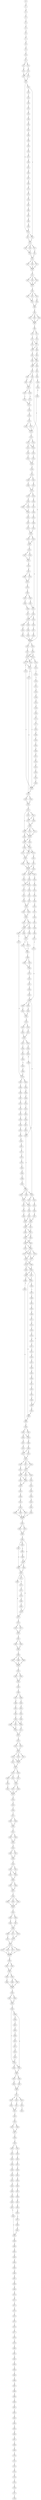 strict digraph  {
	S0 -> S1 [ label = G ];
	S1 -> S2 [ label = A ];
	S2 -> S3 [ label = T ];
	S3 -> S4 [ label = T ];
	S4 -> S5 [ label = C ];
	S5 -> S6 [ label = G ];
	S6 -> S7 [ label = A ];
	S7 -> S8 [ label = G ];
	S8 -> S9 [ label = A ];
	S9 -> S10 [ label = T ];
	S10 -> S11 [ label = A ];
	S11 -> S12 [ label = G ];
	S11 -> S13 [ label = A ];
	S12 -> S14 [ label = G ];
	S13 -> S15 [ label = A ];
	S14 -> S16 [ label = C ];
	S15 -> S17 [ label = A ];
	S15 -> S16 [ label = C ];
	S16 -> S18 [ label = C ];
	S17 -> S18 [ label = C ];
	S18 -> S19 [ label = A ];
	S18 -> S20 [ label = C ];
	S19 -> S21 [ label = T ];
	S19 -> S22 [ label = A ];
	S20 -> S21 [ label = T ];
	S20 -> S23 [ label = A ];
	S21 -> S24 [ label = C ];
	S22 -> S24 [ label = C ];
	S23 -> S25 [ label = T ];
	S24 -> S26 [ label = C ];
	S24 -> S27 [ label = T ];
	S24 -> S28 [ label = G ];
	S25 -> S29 [ label = G ];
	S26 -> S30 [ label = T ];
	S27 -> S31 [ label = A ];
	S28 -> S30 [ label = T ];
	S29 -> S32 [ label = C ];
	S30 -> S33 [ label = T ];
	S31 -> S33 [ label = T ];
	S32 -> S34 [ label = C ];
	S33 -> S35 [ label = G ];
	S33 -> S36 [ label = T ];
	S33 -> S37 [ label = C ];
	S34 -> S38 [ label = C ];
	S35 -> S39 [ label = G ];
	S36 -> S39 [ label = G ];
	S37 -> S39 [ label = G ];
	S38 -> S40 [ label = G ];
	S39 -> S41 [ label = G ];
	S40 -> S42 [ label = T ];
	S41 -> S43 [ label = G ];
	S41 -> S44 [ label = T ];
	S41 -> S45 [ label = A ];
	S42 -> S46 [ label = G ];
	S43 -> S47 [ label = G ];
	S44 -> S47 [ label = G ];
	S45 -> S47 [ label = G ];
	S46 -> S48 [ label = C ];
	S47 -> S49 [ label = A ];
	S48 -> S50 [ label = C ];
	S49 -> S51 [ label = G ];
	S49 -> S52 [ label = C ];
	S49 -> S53 [ label = T ];
	S50 -> S54 [ label = C ];
	S51 -> S55 [ label = T ];
	S52 -> S55 [ label = T ];
	S53 -> S56 [ label = A ];
	S54 -> S57 [ label = A ];
	S55 -> S58 [ label = T ];
	S56 -> S58 [ label = T ];
	S57 -> S59 [ label = G ];
	S58 -> S60 [ label = G ];
	S59 -> S61 [ label = A ];
	S60 -> S62 [ label = C ];
	S60 -> S63 [ label = A ];
	S60 -> S64 [ label = T ];
	S61 -> S65 [ label = G ];
	S62 -> S66 [ label = T ];
	S63 -> S66 [ label = T ];
	S64 -> S66 [ label = T ];
	S65 -> S67 [ label = T ];
	S66 -> S68 [ label = C ];
	S67 -> S69 [ label = G ];
	S68 -> S70 [ label = C ];
	S68 -> S71 [ label = G ];
	S69 -> S72 [ label = A ];
	S70 -> S73 [ label = T ];
	S71 -> S74 [ label = C ];
	S72 -> S75 [ label = A ];
	S73 -> S76 [ label = G ];
	S73 -> S77 [ label = T ];
	S74 -> S77 [ label = T ];
	S75 -> S78 [ label = A ];
	S76 -> S79 [ label = C ];
	S77 -> S80 [ label = A ];
	S77 -> S79 [ label = C ];
	S78 -> S81 [ label = A ];
	S79 -> S82 [ label = G ];
	S80 -> S83 [ label = A ];
	S81 -> S84 [ label = C ];
	S82 -> S85 [ label = A ];
	S82 -> S86 [ label = C ];
	S83 -> S85 [ label = A ];
	S84 -> S87 [ label = G ];
	S85 -> S88 [ label = C ];
	S85 -> S89 [ label = A ];
	S86 -> S88 [ label = C ];
	S87 -> S90 [ label = A ];
	S88 -> S91 [ label = A ];
	S89 -> S92 [ label = A ];
	S90 -> S93 [ label = A ];
	S91 -> S94 [ label = T ];
	S91 -> S95 [ label = C ];
	S92 -> S96 [ label = G ];
	S93 -> S19 [ label = A ];
	S94 -> S97 [ label = G ];
	S94 -> S98 [ label = C ];
	S95 -> S99 [ label = A ];
	S96 -> S100 [ label = A ];
	S97 -> S101 [ label = C ];
	S98 -> S102 [ label = C ];
	S98 -> S103 [ label = A ];
	S99 -> S101 [ label = C ];
	S100 -> S104 [ label = A ];
	S101 -> S105 [ label = A ];
	S101 -> S106 [ label = C ];
	S102 -> S107 [ label = T ];
	S103 -> S108 [ label = C ];
	S104 -> S109 [ label = A ];
	S105 -> S110 [ label = C ];
	S106 -> S111 [ label = A ];
	S107 -> S112 [ label = G ];
	S107 -> S113 [ label = A ];
	S108 -> S113 [ label = A ];
	S108 -> S112 [ label = G ];
	S109 -> S114 [ label = C ];
	S110 -> S115 [ label = A ];
	S111 -> S115 [ label = A ];
	S112 -> S116 [ label = G ];
	S112 -> S117 [ label = T ];
	S113 -> S117 [ label = T ];
	S113 -> S118 [ label = A ];
	S114 -> S119 [ label = C ];
	S115 -> S120 [ label = C ];
	S116 -> S121 [ label = G ];
	S117 -> S121 [ label = G ];
	S117 -> S122 [ label = C ];
	S118 -> S123 [ label = A ];
	S119 -> S124 [ label = A ];
	S119 -> S125 [ label = G ];
	S120 -> S126 [ label = A ];
	S121 -> S127 [ label = A ];
	S121 -> S128 [ label = C ];
	S122 -> S128 [ label = C ];
	S123 -> S129 [ label = C ];
	S124 -> S130 [ label = A ];
	S124 -> S131 [ label = G ];
	S125 -> S130 [ label = A ];
	S126 -> S132 [ label = G ];
	S127 -> S133 [ label = G ];
	S128 -> S133 [ label = G ];
	S129 -> S134 [ label = T ];
	S130 -> S135 [ label = C ];
	S131 -> S136 [ label = A ];
	S132 -> S137 [ label = T ];
	S132 -> S138 [ label = C ];
	S133 -> S139 [ label = A ];
	S133 -> S140 [ label = G ];
	S134 -> S141 [ label = C ];
	S135 -> S142 [ label = C ];
	S136 -> S143 [ label = T ];
	S137 -> S114 [ label = C ];
	S138 -> S114 [ label = C ];
	S139 -> S144 [ label = G ];
	S140 -> S144 [ label = G ];
	S141 -> S145 [ label = G ];
	S142 -> S146 [ label = C ];
	S143 -> S146 [ label = C ];
	S144 -> S147 [ label = A ];
	S145 -> S148 [ label = A ];
	S146 -> S149 [ label = G ];
	S147 -> S150 [ label = C ];
	S147 -> S151 [ label = C ];
	S147 -> S152 [ label = T ];
	S148 -> S153 [ label = A ];
	S149 -> S154 [ label = G ];
	S150 -> S155 [ label = A ];
	S150 -> S156 [ label = G ];
	S151 -> S157 [ label = G ];
	S151 -> S158 [ label = C ];
	S152 -> S157 [ label = G ];
	S153 -> S159 [ label = A ];
	S154 -> S160 [ label = G ];
	S154 -> S161 [ label = A ];
	S155 -> S162 [ label = G ];
	S155 -> S163 [ label = A ];
	S156 -> S162 [ label = G ];
	S157 -> S164 [ label = G ];
	S158 -> S164 [ label = G ];
	S159 -> S165 [ label = C ];
	S160 -> S166 [ label = C ];
	S161 -> S167 [ label = A ];
	S162 -> S168 [ label = C ];
	S162 -> S169 [ label = A ];
	S163 -> S169 [ label = A ];
	S164 -> S170 [ label = A ];
	S164 -> S150 [ label = C ];
	S164 -> S171 [ label = T ];
	S165 -> S172 [ label = A ];
	S166 -> S173 [ label = C ];
	S167 -> S173 [ label = C ];
	S168 -> S174 [ label = A ];
	S168 -> S175 [ label = C ];
	S169 -> S175 [ label = C ];
	S169 -> S176 [ label = G ];
	S170 -> S155 [ label = A ];
	S171 -> S155 [ label = A ];
	S172 -> S177 [ label = T ];
	S173 -> S178 [ label = C ];
	S173 -> S179 [ label = A ];
	S174 -> S180 [ label = C ];
	S175 -> S181 [ label = A ];
	S176 -> S180 [ label = C ];
	S177 -> S182 [ label = T ];
	S178 -> S183 [ label = G ];
	S179 -> S184 [ label = A ];
	S180 -> S185 [ label = A ];
	S180 -> S186 [ label = T ];
	S181 -> S187 [ label = G ];
	S182 -> S188 [ label = A ];
	S183 -> S189 [ label = G ];
	S183 -> S190 [ label = T ];
	S184 -> S191 [ label = A ];
	S185 -> S192 [ label = G ];
	S186 -> S192 [ label = G ];
	S187 -> S193 [ label = T ];
	S187 -> S192 [ label = G ];
	S188 -> S194 [ label = T ];
	S189 -> S195 [ label = C ];
	S190 -> S195 [ label = C ];
	S191 -> S196 [ label = T ];
	S192 -> S197 [ label = G ];
	S192 -> S198 [ label = T ];
	S192 -> S199 [ label = C ];
	S193 -> S199 [ label = C ];
	S194 -> S200 [ label = T ];
	S195 -> S201 [ label = A ];
	S196 -> S202 [ label = C ];
	S197 -> S203 [ label = A ];
	S198 -> S204 [ label = C ];
	S199 -> S205 [ label = G ];
	S200 -> S206 [ label = A ];
	S201 -> S207 [ label = G ];
	S202 -> S208 [ label = T ];
	S203 -> S209 [ label = C ];
	S204 -> S210 [ label = C ];
	S205 -> S210 [ label = C ];
	S205 -> S211 [ label = G ];
	S206 -> S212 [ label = G ];
	S207 -> S213 [ label = G ];
	S208 -> S214 [ label = T ];
	S209 -> S215 [ label = T ];
	S210 -> S216 [ label = T ];
	S211 -> S217 [ label = T ];
	S212 -> S218 [ label = A ];
	S213 -> S219 [ label = C ];
	S214 -> S219 [ label = C ];
	S215 -> S220 [ label = T ];
	S216 -> S221 [ label = G ];
	S217 -> S222 [ label = T ];
	S218 -> S223 [ label = G ];
	S219 -> S224 [ label = G ];
	S219 -> S225 [ label = A ];
	S220 -> S226 [ label = G ];
	S221 -> S227 [ label = C ];
	S222 -> S228 [ label = A ];
	S223 -> S229 [ label = C ];
	S224 -> S230 [ label = G ];
	S224 -> S231 [ label = T ];
	S225 -> S230 [ label = G ];
	S226 -> S232 [ label = G ];
	S227 -> S233 [ label = A ];
	S228 -> S233 [ label = A ];
	S229 -> S234 [ label = G ];
	S230 -> S235 [ label = C ];
	S231 -> S236 [ label = T ];
	S232 -> S237 [ label = C ];
	S233 -> S238 [ label = C ];
	S233 -> S239 [ label = A ];
	S234 -> S240 [ label = T ];
	S235 -> S241 [ label = A ];
	S235 -> S242 [ label = C ];
	S236 -> S243 [ label = T ];
	S236 -> S244 [ label = A ];
	S237 -> S245 [ label = C ];
	S238 -> S246 [ label = A ];
	S239 -> S246 [ label = A ];
	S240 -> S128 [ label = C ];
	S241 -> S247 [ label = C ];
	S242 -> S247 [ label = C ];
	S243 -> S248 [ label = C ];
	S243 -> S249 [ label = G ];
	S244 -> S250 [ label = T ];
	S245 -> S251 [ label = T ];
	S246 -> S252 [ label = A ];
	S246 -> S253 [ label = G ];
	S247 -> S254 [ label = A ];
	S248 -> S255 [ label = A ];
	S249 -> S256 [ label = C ];
	S250 -> S257 [ label = T ];
	S251 -> S258 [ label = A ];
	S252 -> S259 [ label = C ];
	S253 -> S260 [ label = T ];
	S253 -> S259 [ label = C ];
	S254 -> S261 [ label = G ];
	S255 -> S262 [ label = G ];
	S256 -> S263 [ label = C ];
	S257 -> S264 [ label = A ];
	S258 -> S265 [ label = G ];
	S259 -> S266 [ label = A ];
	S259 -> S267 [ label = C ];
	S260 -> S268 [ label = G ];
	S261 -> S269 [ label = T ];
	S261 -> S270 [ label = A ];
	S262 -> S98 [ label = C ];
	S263 -> S98 [ label = C ];
	S264 -> S98 [ label = C ];
	S265 -> S271 [ label = G ];
	S266 -> S272 [ label = C ];
	S267 -> S273 [ label = C ];
	S268 -> S272 [ label = C ];
	S269 -> S274 [ label = T ];
	S270 -> S274 [ label = T ];
	S271 -> S275 [ label = T ];
	S272 -> S276 [ label = T ];
	S272 -> S277 [ label = C ];
	S273 -> S278 [ label = G ];
	S274 -> S279 [ label = G ];
	S275 -> S280 [ label = G ];
	S276 -> S281 [ label = C ];
	S277 -> S281 [ label = C ];
	S278 -> S282 [ label = G ];
	S278 -> S283 [ label = A ];
	S279 -> S284 [ label = G ];
	S280 -> S285 [ label = G ];
	S280 -> S286 [ label = C ];
	S280 -> S287 [ label = G ];
	S281 -> S288 [ label = T ];
	S282 -> S289 [ label = C ];
	S283 -> S290 [ label = C ];
	S284 -> S291 [ label = T ];
	S284 -> S292 [ label = C ];
	S285 -> S293 [ label = G ];
	S286 -> S294 [ label = C ];
	S287 -> S295 [ label = T ];
	S288 -> S296 [ label = G ];
	S288 -> S297 [ label = T ];
	S289 -> S298 [ label = T ];
	S290 -> S299 [ label = A ];
	S291 -> S300 [ label = T ];
	S292 -> S301 [ label = A ];
	S293 -> S302 [ label = G ];
	S294 -> S302 [ label = G ];
	S295 -> S303 [ label = C ];
	S295 -> S304 [ label = T ];
	S295 -> S305 [ label = A ];
	S296 -> S306 [ label = T ];
	S297 -> S306 [ label = T ];
	S298 -> S307 [ label = T ];
	S299 -> S308 [ label = G ];
	S300 -> S309 [ label = C ];
	S301 -> S231 [ label = T ];
	S302 -> S310 [ label = G ];
	S303 -> S311 [ label = C ];
	S304 -> S311 [ label = C ];
	S305 -> S312 [ label = G ];
	S305 -> S313 [ label = A ];
	S306 -> S314 [ label = T ];
	S307 -> S315 [ label = C ];
	S308 -> S316 [ label = A ];
	S309 -> S317 [ label = A ];
	S310 -> S318 [ label = C ];
	S310 -> S319 [ label = T ];
	S311 -> S320 [ label = C ];
	S311 -> S321 [ label = G ];
	S312 -> S320 [ label = C ];
	S313 -> S322 [ label = A ];
	S314 -> S323 [ label = C ];
	S315 -> S324 [ label = C ];
	S316 -> S325 [ label = T ];
	S317 -> S243 [ label = T ];
	S318 -> S326 [ label = T ];
	S319 -> S327 [ label = G ];
	S320 -> S328 [ label = C ];
	S321 -> S329 [ label = A ];
	S322 -> S330 [ label = G ];
	S323 -> S331 [ label = A ];
	S324 -> S332 [ label = A ];
	S325 -> S333 [ label = C ];
	S326 -> S334 [ label = C ];
	S327 -> S334 [ label = C ];
	S328 -> S335 [ label = G ];
	S329 -> S336 [ label = C ];
	S330 -> S337 [ label = A ];
	S331 -> S338 [ label = G ];
	S332 -> S339 [ label = C ];
	S333 -> S340 [ label = G ];
	S334 -> S341 [ label = C ];
	S334 -> S342 [ label = G ];
	S335 -> S343 [ label = G ];
	S335 -> S344 [ label = A ];
	S336 -> S343 [ label = G ];
	S337 -> S344 [ label = A ];
	S338 -> S345 [ label = G ];
	S339 -> S346 [ label = T ];
	S340 -> S347 [ label = G ];
	S341 -> S348 [ label = C ];
	S342 -> S349 [ label = G ];
	S343 -> S350 [ label = G ];
	S344 -> S350 [ label = G ];
	S344 -> S351 [ label = T ];
	S345 -> S280 [ label = G ];
	S346 -> S352 [ label = C ];
	S347 -> S353 [ label = A ];
	S348 -> S354 [ label = C ];
	S349 -> S355 [ label = G ];
	S350 -> S356 [ label = G ];
	S350 -> S357 [ label = C ];
	S351 -> S357 [ label = C ];
	S352 -> S358 [ label = C ];
	S353 -> S287 [ label = G ];
	S354 -> S359 [ label = T ];
	S355 -> S360 [ label = G ];
	S356 -> S361 [ label = C ];
	S357 -> S361 [ label = C ];
	S357 -> S362 [ label = G ];
	S358 -> S363 [ label = A ];
	S359 -> S364 [ label = G ];
	S360 -> S305 [ label = A ];
	S361 -> S365 [ label = G ];
	S361 -> S366 [ label = A ];
	S362 -> S366 [ label = A ];
	S363 -> S367 [ label = G ];
	S364 -> S368 [ label = G ];
	S365 -> S369 [ label = G ];
	S366 -> S370 [ label = C ];
	S366 -> S369 [ label = G ];
	S367 -> S371 [ label = T ];
	S368 -> S278 [ label = G ];
	S369 -> S372 [ label = G ];
	S369 -> S373 [ label = C ];
	S369 -> S374 [ label = T ];
	S370 -> S373 [ label = C ];
	S371 -> S375 [ label = T ];
	S372 -> S376 [ label = G ];
	S373 -> S376 [ label = G ];
	S373 -> S377 [ label = T ];
	S374 -> S377 [ label = T ];
	S375 -> S378 [ label = C ];
	S376 -> S379 [ label = C ];
	S376 -> S380 [ label = G ];
	S377 -> S379 [ label = C ];
	S378 -> S381 [ label = T ];
	S379 -> S382 [ label = C ];
	S379 -> S383 [ label = G ];
	S380 -> S382 [ label = C ];
	S381 -> S384 [ label = A ];
	S382 -> S385 [ label = A ];
	S382 -> S386 [ label = C ];
	S382 -> S387 [ label = G ];
	S383 -> S385 [ label = A ];
	S384 -> S388 [ label = C ];
	S385 -> S389 [ label = C ];
	S385 -> S390 [ label = T ];
	S386 -> S391 [ label = A ];
	S387 -> S390 [ label = T ];
	S388 -> S392 [ label = C ];
	S389 -> S393 [ label = T ];
	S390 -> S394 [ label = G ];
	S390 -> S395 [ label = G ];
	S391 -> S394 [ label = G ];
	S392 -> S295 [ label = T ];
	S393 -> S396 [ label = G ];
	S394 -> S396 [ label = G ];
	S395 -> S397 [ label = T ];
	S396 -> S398 [ label = A ];
	S397 -> S399 [ label = T ];
	S398 -> S400 [ label = G ];
	S398 -> S401 [ label = A ];
	S399 -> S402 [ label = C ];
	S400 -> S403 [ label = C ];
	S400 -> S404 [ label = A ];
	S401 -> S403 [ label = C ];
	S402 -> S405 [ label = T ];
	S403 -> S406 [ label = G ];
	S404 -> S407 [ label = A ];
	S405 -> S408 [ label = A ];
	S406 -> S409 [ label = C ];
	S407 -> S410 [ label = A ];
	S408 -> S411 [ label = C ];
	S409 -> S412 [ label = C ];
	S409 -> S413 [ label = G ];
	S410 -> S412 [ label = C ];
	S411 -> S414 [ label = G ];
	S412 -> S415 [ label = A ];
	S413 -> S415 [ label = A ];
	S414 -> S416 [ label = T ];
	S415 -> S417 [ label = A ];
	S415 -> S418 [ label = G ];
	S415 -> S419 [ label = T ];
	S416 -> S420 [ label = G ];
	S417 -> S421 [ label = G ];
	S418 -> S422 [ label = A ];
	S419 -> S421 [ label = G ];
	S420 -> S423 [ label = A ];
	S421 -> S424 [ label = G ];
	S421 -> S425 [ label = C ];
	S421 -> S426 [ label = A ];
	S422 -> S425 [ label = C ];
	S423 -> S427 [ label = A ];
	S424 -> S428 [ label = T ];
	S425 -> S429 [ label = C ];
	S425 -> S428 [ label = T ];
	S426 -> S430 [ label = A ];
	S427 -> S431 [ label = G ];
	S428 -> S432 [ label = G ];
	S429 -> S432 [ label = G ];
	S430 -> S433 [ label = C ];
	S431 -> S434 [ label = G ];
	S432 -> S435 [ label = A ];
	S433 -> S436 [ label = G ];
	S434 -> S437 [ label = A ];
	S435 -> S438 [ label = G ];
	S436 -> S439 [ label = C ];
	S437 -> S440 [ label = A ];
	S438 -> S441 [ label = G ];
	S439 -> S442 [ label = A ];
	S440 -> S443 [ label = A ];
	S441 -> S444 [ label = C ];
	S442 -> S445 [ label = A ];
	S443 -> S446 [ label = G ];
	S444 -> S447 [ label = T ];
	S444 -> S448 [ label = G ];
	S444 -> S449 [ label = C ];
	S445 -> S450 [ label = A ];
	S446 -> S451 [ label = G ];
	S447 -> S452 [ label = C ];
	S448 -> S452 [ label = C ];
	S449 -> S452 [ label = C ];
	S450 -> S452 [ label = C ];
	S451 -> S453 [ label = T ];
	S452 -> S454 [ label = T ];
	S453 -> S455 [ label = T ];
	S454 -> S456 [ label = G ];
	S454 -> S457 [ label = T ];
	S455 -> S458 [ label = G ];
	S456 -> S459 [ label = C ];
	S457 -> S459 [ label = C ];
	S458 -> S386 [ label = C ];
	S459 -> S460 [ label = G ];
	S460 -> S461 [ label = A ];
	S460 -> S462 [ label = G ];
	S460 -> S463 [ label = G ];
	S461 -> S464 [ label = G ];
	S462 -> S464 [ label = G ];
	S462 -> S465 [ label = C ];
	S463 -> S466 [ label = G ];
	S464 -> S467 [ label = T ];
	S465 -> S467 [ label = T ];
	S466 -> S468 [ label = A ];
	S467 -> S469 [ label = C ];
	S467 -> S470 [ label = G ];
	S467 -> S471 [ label = G ];
	S468 -> S462 [ label = G ];
	S469 -> S472 [ label = A ];
	S470 -> S472 [ label = A ];
	S471 -> S473 [ label = A ];
	S472 -> S474 [ label = A ];
	S473 -> S475 [ label = A ];
	S474 -> S476 [ label = G ];
	S474 -> S477 [ label = A ];
	S475 -> S478 [ label = G ];
	S476 -> S479 [ label = A ];
	S477 -> S479 [ label = A ];
	S478 -> S480 [ label = A ];
	S479 -> S481 [ label = A ];
	S480 -> S482 [ label = C ];
	S481 -> S483 [ label = T ];
	S481 -> S484 [ label = C ];
	S482 -> S470 [ label = G ];
	S483 -> S485 [ label = G ];
	S484 -> S485 [ label = G ];
	S485 -> S486 [ label = C ];
	S486 -> S487 [ label = T ];
	S486 -> S488 [ label = C ];
	S486 -> S489 [ label = G ];
	S487 -> S490 [ label = G ];
	S488 -> S490 [ label = G ];
	S489 -> S490 [ label = G ];
	S490 -> S491 [ label = T ];
	S491 -> S492 [ label = C ];
	S491 -> S493 [ label = G ];
	S492 -> S494 [ label = T ];
	S493 -> S494 [ label = T ];
	S494 -> S495 [ label = A ];
	S495 -> S496 [ label = C ];
	S496 -> S497 [ label = T ];
	S496 -> S498 [ label = G ];
	S497 -> S499 [ label = G ];
	S498 -> S500 [ label = C ];
	S499 -> S501 [ label = T ];
	S500 -> S502 [ label = A ];
	S501 -> S503 [ label = G ];
	S502 -> S504 [ label = T ];
	S503 -> S505 [ label = C ];
	S504 -> S506 [ label = G ];
	S505 -> S507 [ label = A ];
	S505 -> S508 [ label = C ];
	S505 -> S509 [ label = G ];
	S506 -> S508 [ label = C ];
	S507 -> S510 [ label = G ];
	S508 -> S511 [ label = A ];
	S509 -> S510 [ label = G ];
	S510 -> S512 [ label = T ];
	S511 -> S512 [ label = T ];
	S512 -> S513 [ label = C ];
	S513 -> S514 [ label = A ];
	S513 -> S515 [ label = G ];
	S514 -> S516 [ label = T ];
	S515 -> S516 [ label = T ];
	S516 -> S517 [ label = T ];
	S516 -> S518 [ label = C ];
	S516 -> S519 [ label = G ];
	S517 -> S520 [ label = T ];
	S518 -> S520 [ label = T ];
	S519 -> S520 [ label = T ];
	S519 -> S521 [ label = C ];
	S520 -> S522 [ label = T ];
	S521 -> S522 [ label = T ];
	S522 -> S523 [ label = C ];
	S522 -> S524 [ label = T ];
	S523 -> S525 [ label = C ];
	S523 -> S526 [ label = T ];
	S524 -> S527 [ label = A ];
	S525 -> S528 [ label = C ];
	S526 -> S529 [ label = G ];
	S527 -> S528 [ label = C ];
	S528 -> S530 [ label = G ];
	S528 -> S531 [ label = T ];
	S529 -> S532 [ label = C ];
	S530 -> S533 [ label = G ];
	S531 -> S533 [ label = G ];
	S532 -> S533 [ label = G ];
	S533 -> S534 [ label = A ];
	S534 -> S535 [ label = G ];
	S535 -> S536 [ label = T ];
	S536 -> S537 [ label = T ];
	S537 -> S538 [ label = T ];
	S537 -> S539 [ label = C ];
	S538 -> S540 [ label = C ];
	S539 -> S540 [ label = C ];
	S540 -> S541 [ label = T ];
	S541 -> S542 [ label = C ];
	S541 -> S543 [ label = G ];
	S542 -> S544 [ label = A ];
	S543 -> S544 [ label = A ];
	S544 -> S545 [ label = A ];
	S545 -> S546 [ label = G ];
	S545 -> S547 [ label = A ];
	S546 -> S548 [ label = G ];
	S547 -> S548 [ label = G ];
	S548 -> S549 [ label = A ];
	S549 -> S550 [ label = G ];
	S549 -> S551 [ label = A ];
	S550 -> S552 [ label = T ];
	S550 -> S553 [ label = C ];
	S551 -> S553 [ label = C ];
	S552 -> S554 [ label = T ];
	S553 -> S554 [ label = T ];
	S554 -> S555 [ label = G ];
	S554 -> S556 [ label = A ];
	S555 -> S557 [ label = G ];
	S556 -> S557 [ label = G ];
	S557 -> S558 [ label = C ];
	S558 -> S559 [ label = T ];
	S558 -> S560 [ label = C ];
	S558 -> S561 [ label = A ];
	S559 -> S562 [ label = G ];
	S560 -> S562 [ label = G ];
	S561 -> S562 [ label = G ];
	S562 -> S563 [ label = C ];
	S563 -> S564 [ label = C ];
	S563 -> S565 [ label = G ];
	S564 -> S566 [ label = A ];
	S565 -> S567 [ label = C ];
	S566 -> S568 [ label = T ];
	S567 -> S568 [ label = T ];
	S568 -> S569 [ label = C ];
	S568 -> S570 [ label = G ];
	S568 -> S571 [ label = A ];
	S569 -> S572 [ label = T ];
	S570 -> S573 [ label = G ];
	S571 -> S573 [ label = G ];
	S572 -> S574 [ label = C ];
	S573 -> S574 [ label = C ];
	S574 -> S575 [ label = C ];
	S574 -> S576 [ label = T ];
	S574 -> S577 [ label = G ];
	S574 -> S578 [ label = A ];
	S575 -> S579 [ label = C ];
	S576 -> S579 [ label = C ];
	S577 -> S579 [ label = C ];
	S578 -> S579 [ label = C ];
	S579 -> S580 [ label = A ];
	S580 -> S581 [ label = G ];
	S580 -> S582 [ label = A ];
	S581 -> S583 [ label = G ];
	S582 -> S583 [ label = G ];
	S583 -> S584 [ label = C ];
	S583 -> S585 [ label = A ];
	S584 -> S586 [ label = C ];
	S585 -> S587 [ label = G ];
	S585 -> S588 [ label = A ];
	S586 -> S589 [ label = C ];
	S587 -> S589 [ label = C ];
	S588 -> S589 [ label = C ];
	S589 -> S590 [ label = A ];
	S590 -> S591 [ label = T ];
	S590 -> S592 [ label = C ];
	S591 -> S593 [ label = G ];
	S592 -> S593 [ label = G ];
	S593 -> S594 [ label = C ];
	S594 -> S595 [ label = T ];
	S594 -> S596 [ label = A ];
	S595 -> S597 [ label = G ];
	S595 -> S598 [ label = A ];
	S596 -> S597 [ label = G ];
	S596 -> S599 [ label = G ];
	S597 -> S600 [ label = T ];
	S598 -> S600 [ label = T ];
	S599 -> S601 [ label = T ];
	S600 -> S602 [ label = C ];
	S600 -> S603 [ label = A ];
	S601 -> S604 [ label = T ];
	S602 -> S605 [ label = A ];
	S603 -> S607 [ label = G ];
	S604 -> S608 [ label = T ];
	S605 -> S609 [ label = C ];
	S607 -> S609 [ label = C ];
	S608 -> S610 [ label = C ];
	S609 -> S611 [ label = C ];
	S610 -> S612 [ label = C ];
	S611 -> S613 [ label = T ];
	S611 -> S614 [ label = A ];
	S611 -> S615 [ label = G ];
	S612 -> S616 [ label = G ];
	S613 -> S617 [ label = C ];
	S614 -> S618 [ label = T ];
	S615 -> S619 [ label = T ];
	S616 -> S620 [ label = A ];
	S617 -> S621 [ label = G ];
	S618 -> S621 [ label = G ];
	S619 -> S622 [ label = T ];
	S620 -> S595 [ label = T ];
	S621 -> S623 [ label = C ];
	S623 -> S624 [ label = C ];
	S624 -> S625 [ label = T ];
	S624 -> S626 [ label = C ];
	S625 -> S627 [ label = T ];
	S626 -> S627 [ label = T ];
	S627 -> S628 [ label = T ];
	S628 -> S629 [ label = C ];
	S629 -> S630 [ label = T ];
	S629 -> S631 [ label = C ];
	S630 -> S632 [ label = T ];
	S631 -> S633 [ label = C ];
	S632 -> S634 [ label = G ];
	S633 -> S635 [ label = C ];
	S634 -> S636 [ label = T ];
	S635 -> S637 [ label = C ];
	S636 -> S638 [ label = T ];
	S637 -> S639 [ label = G ];
	S638 -> S640 [ label = G ];
	S639 -> S641 [ label = C ];
	S640 -> S642 [ label = G ];
	S641 -> S643 [ label = A ];
	S642 -> S644 [ label = A ];
	S643 -> S645 [ label = G ];
	S644 -> S646 [ label = T ];
	S645 -> S647 [ label = T ];
	S646 -> S648 [ label = A ];
	S647 -> S649 [ label = C ];
	S648 -> S650 [ label = C ];
	S649 -> S651 [ label = A ];
	S650 -> S652 [ label = T ];
	S651 -> S653 [ label = A ];
	S652 -> S654 [ label = T ];
	S653 -> S655 [ label = G ];
	S654 -> S656 [ label = C ];
	S655 -> S657 [ label = G ];
	S656 -> S658 [ label = A ];
	S657 -> S659 [ label = C ];
	S658 -> S660 [ label = G ];
	S659 -> S661 [ label = A ];
	S660 -> S662 [ label = A ];
	S661 -> S656 [ label = C ];
	S662 -> S663 [ label = G ];
	S663 -> S664 [ label = G ];
	S664 -> S665 [ label = A ];
	S665 -> S666 [ label = G ];
	S666 -> S667 [ label = G ];
	S667 -> S668 [ label = G ];
	S668 -> S669 [ label = G ];
	S669 -> S670 [ label = A ];
	S670 -> S671 [ label = A ];
	S671 -> S672 [ label = T ];
	S672 -> S673 [ label = G ];
	S673 -> S674 [ label = T ];
	S674 -> S675 [ label = C ];
	S675 -> S676 [ label = C ];
	S676 -> S677 [ label = C ];
	S677 -> S678 [ label = T ];
	S678 -> S679 [ label = C ];
	S679 -> S680 [ label = C ];
	S680 -> S681 [ label = T ];
	S681 -> S682 [ label = G ];
	S682 -> S683 [ label = T ];
	S683 -> S684 [ label = C ];
	S684 -> S685 [ label = T ];
	S685 -> S686 [ label = C ];
	S686 -> S687 [ label = A ];
	S687 -> S688 [ label = G ];
	S688 -> S689 [ label = G ];
	S689 -> S690 [ label = C ];
	S690 -> S691 [ label = T ];
	S691 -> S692 [ label = T ];
	S692 -> S693 [ label = C ];
	S693 -> S694 [ label = G ];
	S694 -> S695 [ label = G ];
	S695 -> S696 [ label = G ];
	S696 -> S697 [ label = C ];
	S697 -> S698 [ label = C ];
	S698 -> S699 [ label = C ];
	S699 -> S700 [ label = C ];
	S700 -> S701 [ label = T ];
	S701 -> S702 [ label = C ];
	S702 -> S703 [ label = A ];
	S703 -> S704 [ label = A ];
	S704 -> S705 [ label = T ];
	S705 -> S706 [ label = C ];
	S706 -> S707 [ label = C ];
	S707 -> S708 [ label = T ];
}
